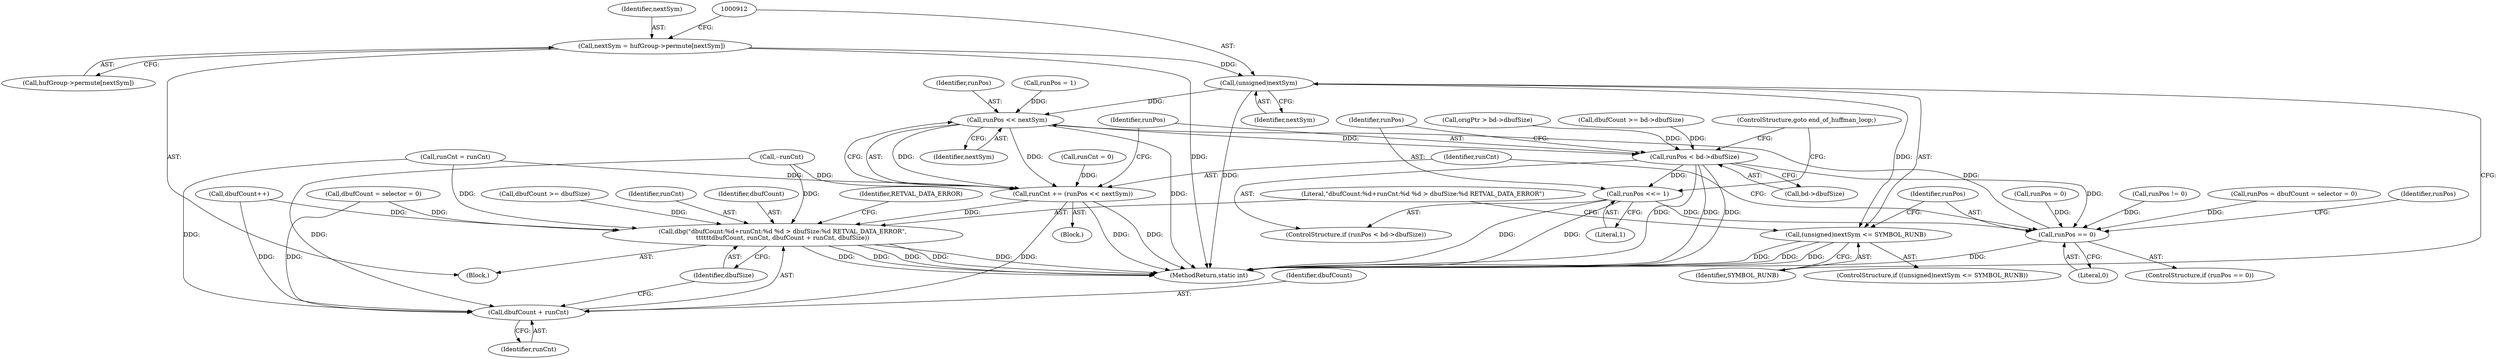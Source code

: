 digraph "0_busybox_0402cb32df015d9372578e3db27db47b33d5c7b0@array" {
"1000902" [label="(Call,nextSym = hufGroup->permute[nextSym])"];
"1000911" [label="(Call,(unsigned)nextSym)"];
"1000910" [label="(Call,(unsigned)nextSym <= SYMBOL_RUNB)"];
"1000929" [label="(Call,runPos << nextSym)"];
"1000927" [label="(Call,runCnt += (runPos << nextSym))"];
"1000942" [label="(Call,dbg(\"dbufCount:%d+runCnt:%d %d > dbufSize:%d RETVAL_DATA_ERROR\",\n\t\t\t\t\t\tdbufCount, runCnt, dbufCount + runCnt, dbufSize))"];
"1000946" [label="(Call,dbufCount + runCnt)"];
"1000933" [label="(Call,runPos < bd->dbufSize)"];
"1000917" [label="(Call,runPos == 0)"];
"1000938" [label="(Call,runPos <<= 1)"];
"1000723" [label="(Call,dbufCount = selector = 0)"];
"1000930" [label="(Identifier,runPos)"];
"1000942" [label="(Call,dbg(\"dbufCount:%d+runCnt:%d %d > dbufSize:%d RETVAL_DATA_ERROR\",\n\t\t\t\t\t\tdbufCount, runCnt, dbufCount + runCnt, dbufSize))"];
"1000917" [label="(Call,runPos == 0)"];
"1000943" [label="(Literal,\"dbufCount:%d+runCnt:%d %d > dbufSize:%d RETVAL_DATA_ERROR\")"];
"1001010" [label="(Call,dbufCount >= dbufSize)"];
"1000910" [label="(Call,(unsigned)nextSym <= SYMBOL_RUNB)"];
"1000921" [label="(Call,runPos = 1)"];
"1000941" [label="(ControlStructure,goto end_of_huffman_loop;)"];
"1000924" [label="(Call,runCnt = 0)"];
"1000932" [label="(ControlStructure,if (runPos < bd->dbufSize))"];
"1000721" [label="(Call,runPos = dbufCount = selector = 0)"];
"1000938" [label="(Call,runPos <<= 1)"];
"1000253" [label="(Call,origPtr > bd->dbufSize)"];
"1000902" [label="(Call,nextSym = hufGroup->permute[nextSym])"];
"1000904" [label="(Call,hufGroup->permute[nextSym])"];
"1000918" [label="(Identifier,runPos)"];
"1000928" [label="(Identifier,runCnt)"];
"1000940" [label="(Literal,1)"];
"1000909" [label="(ControlStructure,if ((unsigned)nextSym <= SYMBOL_RUNB))"];
"1001026" [label="(Call,dbufCount >= bd->dbufSize)"];
"1000915" [label="(Block,)"];
"1001177" [label="(MethodReturn,static int)"];
"1000903" [label="(Identifier,nextSym)"];
"1000913" [label="(Identifier,nextSym)"];
"1000939" [label="(Identifier,runPos)"];
"1000945" [label="(Identifier,runCnt)"];
"1000181" [label="(Call,runCnt = runCnt)"];
"1000934" [label="(Identifier,runPos)"];
"1000946" [label="(Call,dbufCount + runCnt)"];
"1000944" [label="(Identifier,dbufCount)"];
"1000922" [label="(Identifier,runPos)"];
"1000951" [label="(Identifier,RETVAL_DATA_ERROR)"];
"1000935" [label="(Call,bd->dbufSize)"];
"1000948" [label="(Identifier,runCnt)"];
"1000729" [label="(Block,)"];
"1000914" [label="(Identifier,SYMBOL_RUNB)"];
"1001006" [label="(Call,runPos = 0)"];
"1000911" [label="(Call,(unsigned)nextSym)"];
"1000927" [label="(Call,runCnt += (runPos << nextSym))"];
"1000931" [label="(Identifier,nextSym)"];
"1000919" [label="(Literal,0)"];
"1000929" [label="(Call,runPos << nextSym)"];
"1000933" [label="(Call,runPos < bd->dbufSize)"];
"1001055" [label="(Call,dbufCount++)"];
"1000949" [label="(Identifier,dbufSize)"];
"1000947" [label="(Identifier,dbufCount)"];
"1000995" [label="(Call,--runCnt)"];
"1000916" [label="(ControlStructure,if (runPos == 0))"];
"1000953" [label="(Call,runPos != 0)"];
"1000902" -> "1000729"  [label="AST: "];
"1000902" -> "1000904"  [label="CFG: "];
"1000903" -> "1000902"  [label="AST: "];
"1000904" -> "1000902"  [label="AST: "];
"1000912" -> "1000902"  [label="CFG: "];
"1000902" -> "1001177"  [label="DDG: "];
"1000902" -> "1000911"  [label="DDG: "];
"1000911" -> "1000910"  [label="AST: "];
"1000911" -> "1000913"  [label="CFG: "];
"1000912" -> "1000911"  [label="AST: "];
"1000913" -> "1000911"  [label="AST: "];
"1000914" -> "1000911"  [label="CFG: "];
"1000911" -> "1001177"  [label="DDG: "];
"1000911" -> "1000910"  [label="DDG: "];
"1000911" -> "1000929"  [label="DDG: "];
"1000910" -> "1000909"  [label="AST: "];
"1000910" -> "1000914"  [label="CFG: "];
"1000914" -> "1000910"  [label="AST: "];
"1000918" -> "1000910"  [label="CFG: "];
"1000943" -> "1000910"  [label="CFG: "];
"1000910" -> "1001177"  [label="DDG: "];
"1000910" -> "1001177"  [label="DDG: "];
"1000910" -> "1001177"  [label="DDG: "];
"1000929" -> "1000927"  [label="AST: "];
"1000929" -> "1000931"  [label="CFG: "];
"1000930" -> "1000929"  [label="AST: "];
"1000931" -> "1000929"  [label="AST: "];
"1000927" -> "1000929"  [label="CFG: "];
"1000929" -> "1001177"  [label="DDG: "];
"1000929" -> "1000927"  [label="DDG: "];
"1000929" -> "1000927"  [label="DDG: "];
"1000917" -> "1000929"  [label="DDG: "];
"1000921" -> "1000929"  [label="DDG: "];
"1000929" -> "1000933"  [label="DDG: "];
"1000927" -> "1000915"  [label="AST: "];
"1000928" -> "1000927"  [label="AST: "];
"1000934" -> "1000927"  [label="CFG: "];
"1000927" -> "1001177"  [label="DDG: "];
"1000927" -> "1001177"  [label="DDG: "];
"1000181" -> "1000927"  [label="DDG: "];
"1000995" -> "1000927"  [label="DDG: "];
"1000924" -> "1000927"  [label="DDG: "];
"1000927" -> "1000942"  [label="DDG: "];
"1000927" -> "1000946"  [label="DDG: "];
"1000942" -> "1000729"  [label="AST: "];
"1000942" -> "1000949"  [label="CFG: "];
"1000943" -> "1000942"  [label="AST: "];
"1000944" -> "1000942"  [label="AST: "];
"1000945" -> "1000942"  [label="AST: "];
"1000946" -> "1000942"  [label="AST: "];
"1000949" -> "1000942"  [label="AST: "];
"1000951" -> "1000942"  [label="CFG: "];
"1000942" -> "1001177"  [label="DDG: "];
"1000942" -> "1001177"  [label="DDG: "];
"1000942" -> "1001177"  [label="DDG: "];
"1000942" -> "1001177"  [label="DDG: "];
"1000942" -> "1001177"  [label="DDG: "];
"1000723" -> "1000942"  [label="DDG: "];
"1001055" -> "1000942"  [label="DDG: "];
"1000181" -> "1000942"  [label="DDG: "];
"1000995" -> "1000942"  [label="DDG: "];
"1001010" -> "1000942"  [label="DDG: "];
"1000946" -> "1000948"  [label="CFG: "];
"1000947" -> "1000946"  [label="AST: "];
"1000948" -> "1000946"  [label="AST: "];
"1000949" -> "1000946"  [label="CFG: "];
"1000723" -> "1000946"  [label="DDG: "];
"1001055" -> "1000946"  [label="DDG: "];
"1000181" -> "1000946"  [label="DDG: "];
"1000995" -> "1000946"  [label="DDG: "];
"1000933" -> "1000932"  [label="AST: "];
"1000933" -> "1000935"  [label="CFG: "];
"1000934" -> "1000933"  [label="AST: "];
"1000935" -> "1000933"  [label="AST: "];
"1000939" -> "1000933"  [label="CFG: "];
"1000941" -> "1000933"  [label="CFG: "];
"1000933" -> "1001177"  [label="DDG: "];
"1000933" -> "1001177"  [label="DDG: "];
"1000933" -> "1001177"  [label="DDG: "];
"1000933" -> "1000917"  [label="DDG: "];
"1000253" -> "1000933"  [label="DDG: "];
"1001026" -> "1000933"  [label="DDG: "];
"1000933" -> "1000938"  [label="DDG: "];
"1000917" -> "1000916"  [label="AST: "];
"1000917" -> "1000919"  [label="CFG: "];
"1000918" -> "1000917"  [label="AST: "];
"1000919" -> "1000917"  [label="AST: "];
"1000922" -> "1000917"  [label="CFG: "];
"1000928" -> "1000917"  [label="CFG: "];
"1000917" -> "1001177"  [label="DDG: "];
"1000938" -> "1000917"  [label="DDG: "];
"1001006" -> "1000917"  [label="DDG: "];
"1000721" -> "1000917"  [label="DDG: "];
"1000953" -> "1000917"  [label="DDG: "];
"1000938" -> "1000932"  [label="AST: "];
"1000938" -> "1000940"  [label="CFG: "];
"1000939" -> "1000938"  [label="AST: "];
"1000940" -> "1000938"  [label="AST: "];
"1000941" -> "1000938"  [label="CFG: "];
"1000938" -> "1001177"  [label="DDG: "];
"1000938" -> "1001177"  [label="DDG: "];
}

